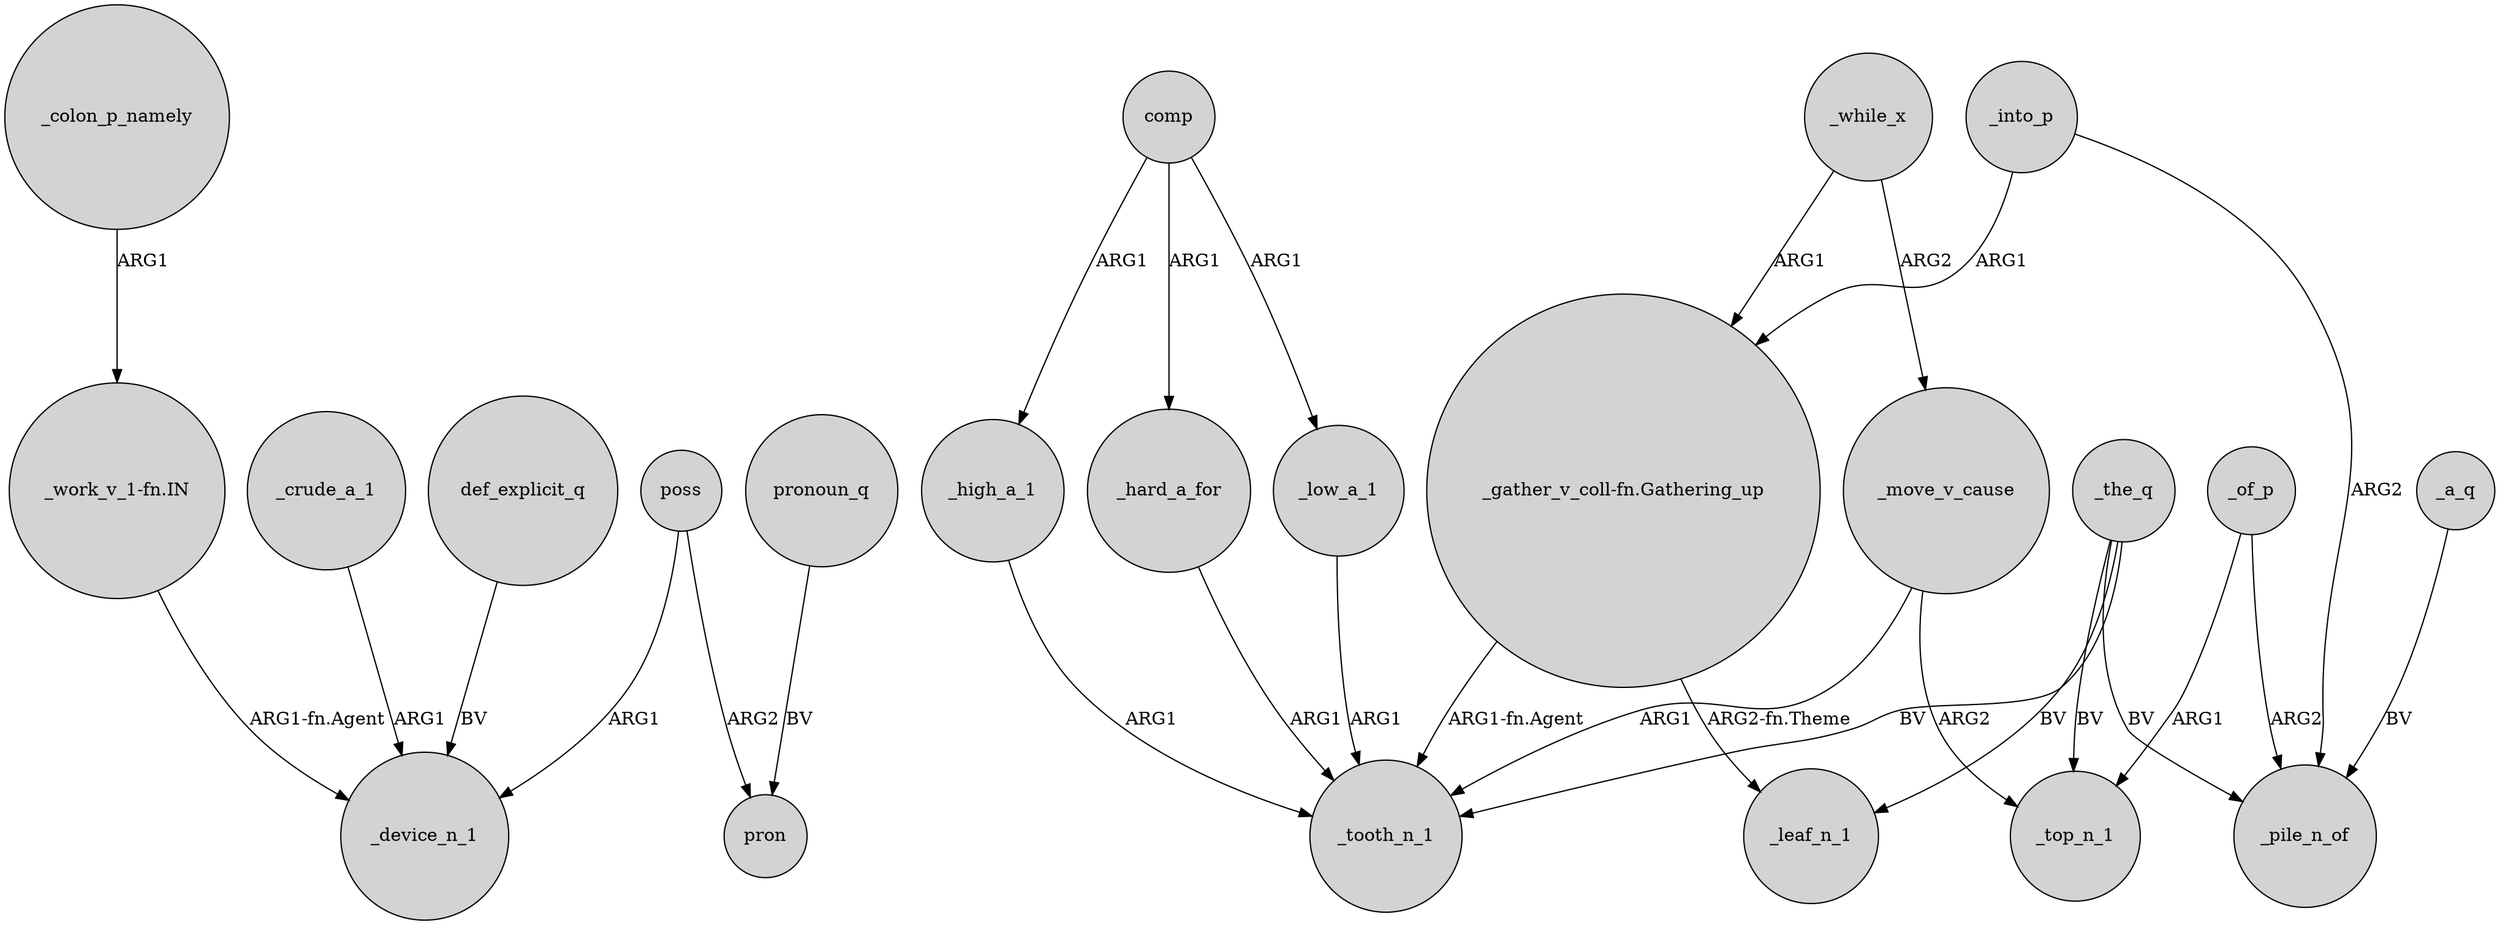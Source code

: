 digraph {
	node [shape=circle style=filled]
	_colon_p_namely -> "_work_v_1-fn.IN" [label=ARG1]
	_hard_a_for -> _tooth_n_1 [label=ARG1]
	poss -> pron [label=ARG2]
	"_gather_v_coll-fn.Gathering_up" -> _leaf_n_1 [label="ARG2-fn.Theme"]
	_crude_a_1 -> _device_n_1 [label=ARG1]
	poss -> _device_n_1 [label=ARG1]
	comp -> _high_a_1 [label=ARG1]
	_of_p -> _top_n_1 [label=ARG1]
	_into_p -> "_gather_v_coll-fn.Gathering_up" [label=ARG1]
	_while_x -> _move_v_cause [label=ARG2]
	pronoun_q -> pron [label=BV]
	_the_q -> _top_n_1 [label=BV]
	def_explicit_q -> _device_n_1 [label=BV]
	_the_q -> _pile_n_of [label=BV]
	_high_a_1 -> _tooth_n_1 [label=ARG1]
	_the_q -> _tooth_n_1 [label=BV]
	_of_p -> _pile_n_of [label=ARG2]
	"_gather_v_coll-fn.Gathering_up" -> _tooth_n_1 [label="ARG1-fn.Agent"]
	_a_q -> _pile_n_of [label=BV]
	_move_v_cause -> _tooth_n_1 [label=ARG1]
	_move_v_cause -> _top_n_1 [label=ARG2]
	"_work_v_1-fn.IN" -> _device_n_1 [label="ARG1-fn.Agent"]
	_into_p -> _pile_n_of [label=ARG2]
	comp -> _hard_a_for [label=ARG1]
	_low_a_1 -> _tooth_n_1 [label=ARG1]
	_the_q -> _leaf_n_1 [label=BV]
	comp -> _low_a_1 [label=ARG1]
	_while_x -> "_gather_v_coll-fn.Gathering_up" [label=ARG1]
}

